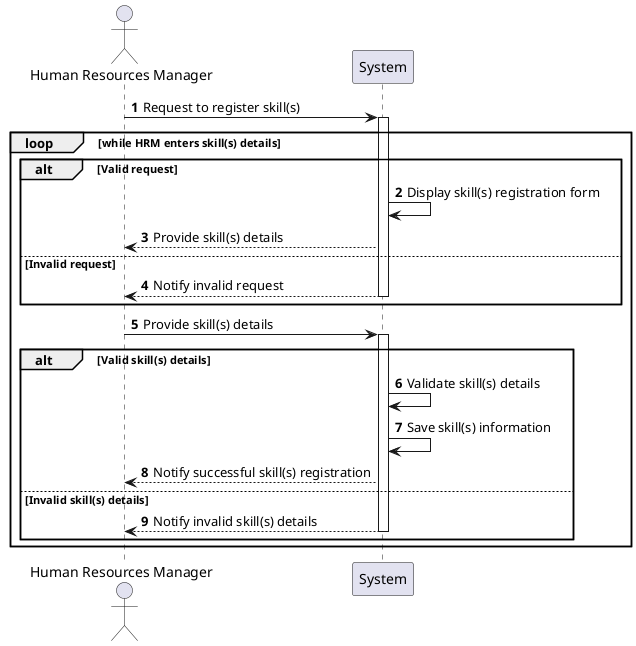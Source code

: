 @startuml
actor "Human Resources Manager" as HRM
participant "System" as System
autonumber
HRM -> System: Request to register skill(s)
activate System
loop while HRM enters skill(s) details
alt Valid request
    System -> System: Display skill(s) registration form
    System --> HRM: Provide skill(s) details
else Invalid request
    System --> HRM: Notify invalid request
    deactivate System
end

HRM -> System: Provide skill(s) details
activate System
alt Valid skill(s) details
System -> System: Validate skill(s) details
    System -> System: Save skill(s) information
    System --> HRM: Notify successful skill(s) registration
else Invalid skill(s) details
    System --> HRM: Notify invalid skill(s) details
    deactivate System
end
end

deactivate System
@enduml
